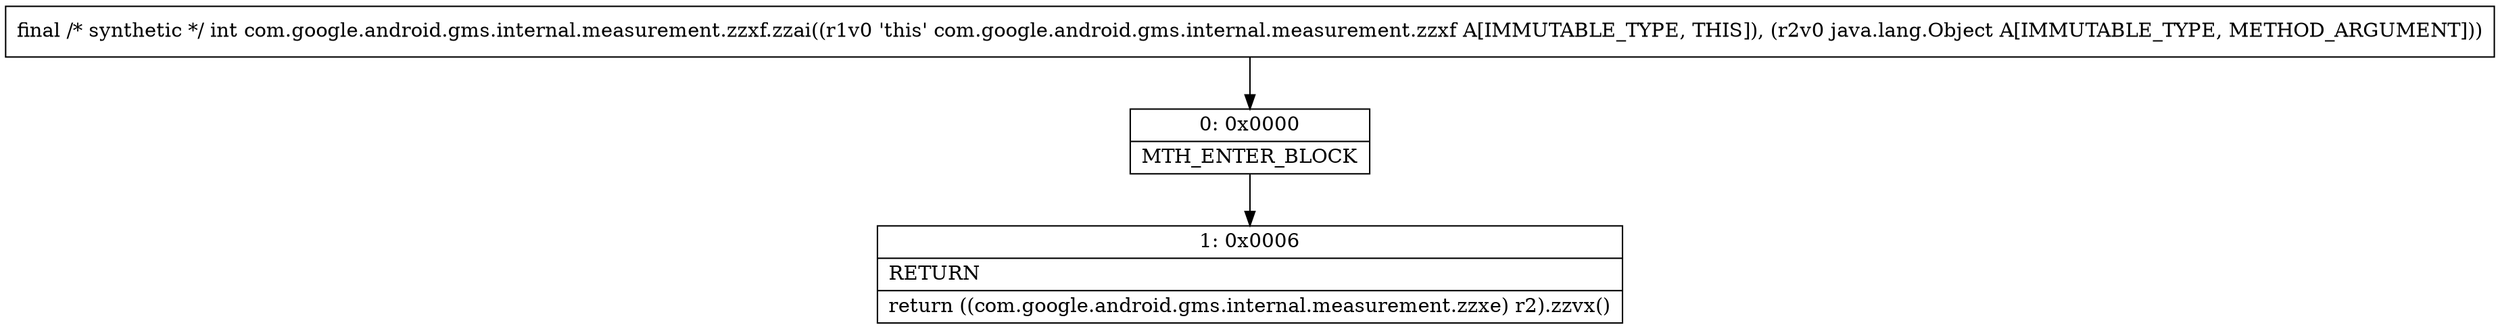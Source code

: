 digraph "CFG forcom.google.android.gms.internal.measurement.zzxf.zzai(Ljava\/lang\/Object;)I" {
Node_0 [shape=record,label="{0\:\ 0x0000|MTH_ENTER_BLOCK\l}"];
Node_1 [shape=record,label="{1\:\ 0x0006|RETURN\l|return ((com.google.android.gms.internal.measurement.zzxe) r2).zzvx()\l}"];
MethodNode[shape=record,label="{final \/* synthetic *\/ int com.google.android.gms.internal.measurement.zzxf.zzai((r1v0 'this' com.google.android.gms.internal.measurement.zzxf A[IMMUTABLE_TYPE, THIS]), (r2v0 java.lang.Object A[IMMUTABLE_TYPE, METHOD_ARGUMENT])) }"];
MethodNode -> Node_0;
Node_0 -> Node_1;
}

